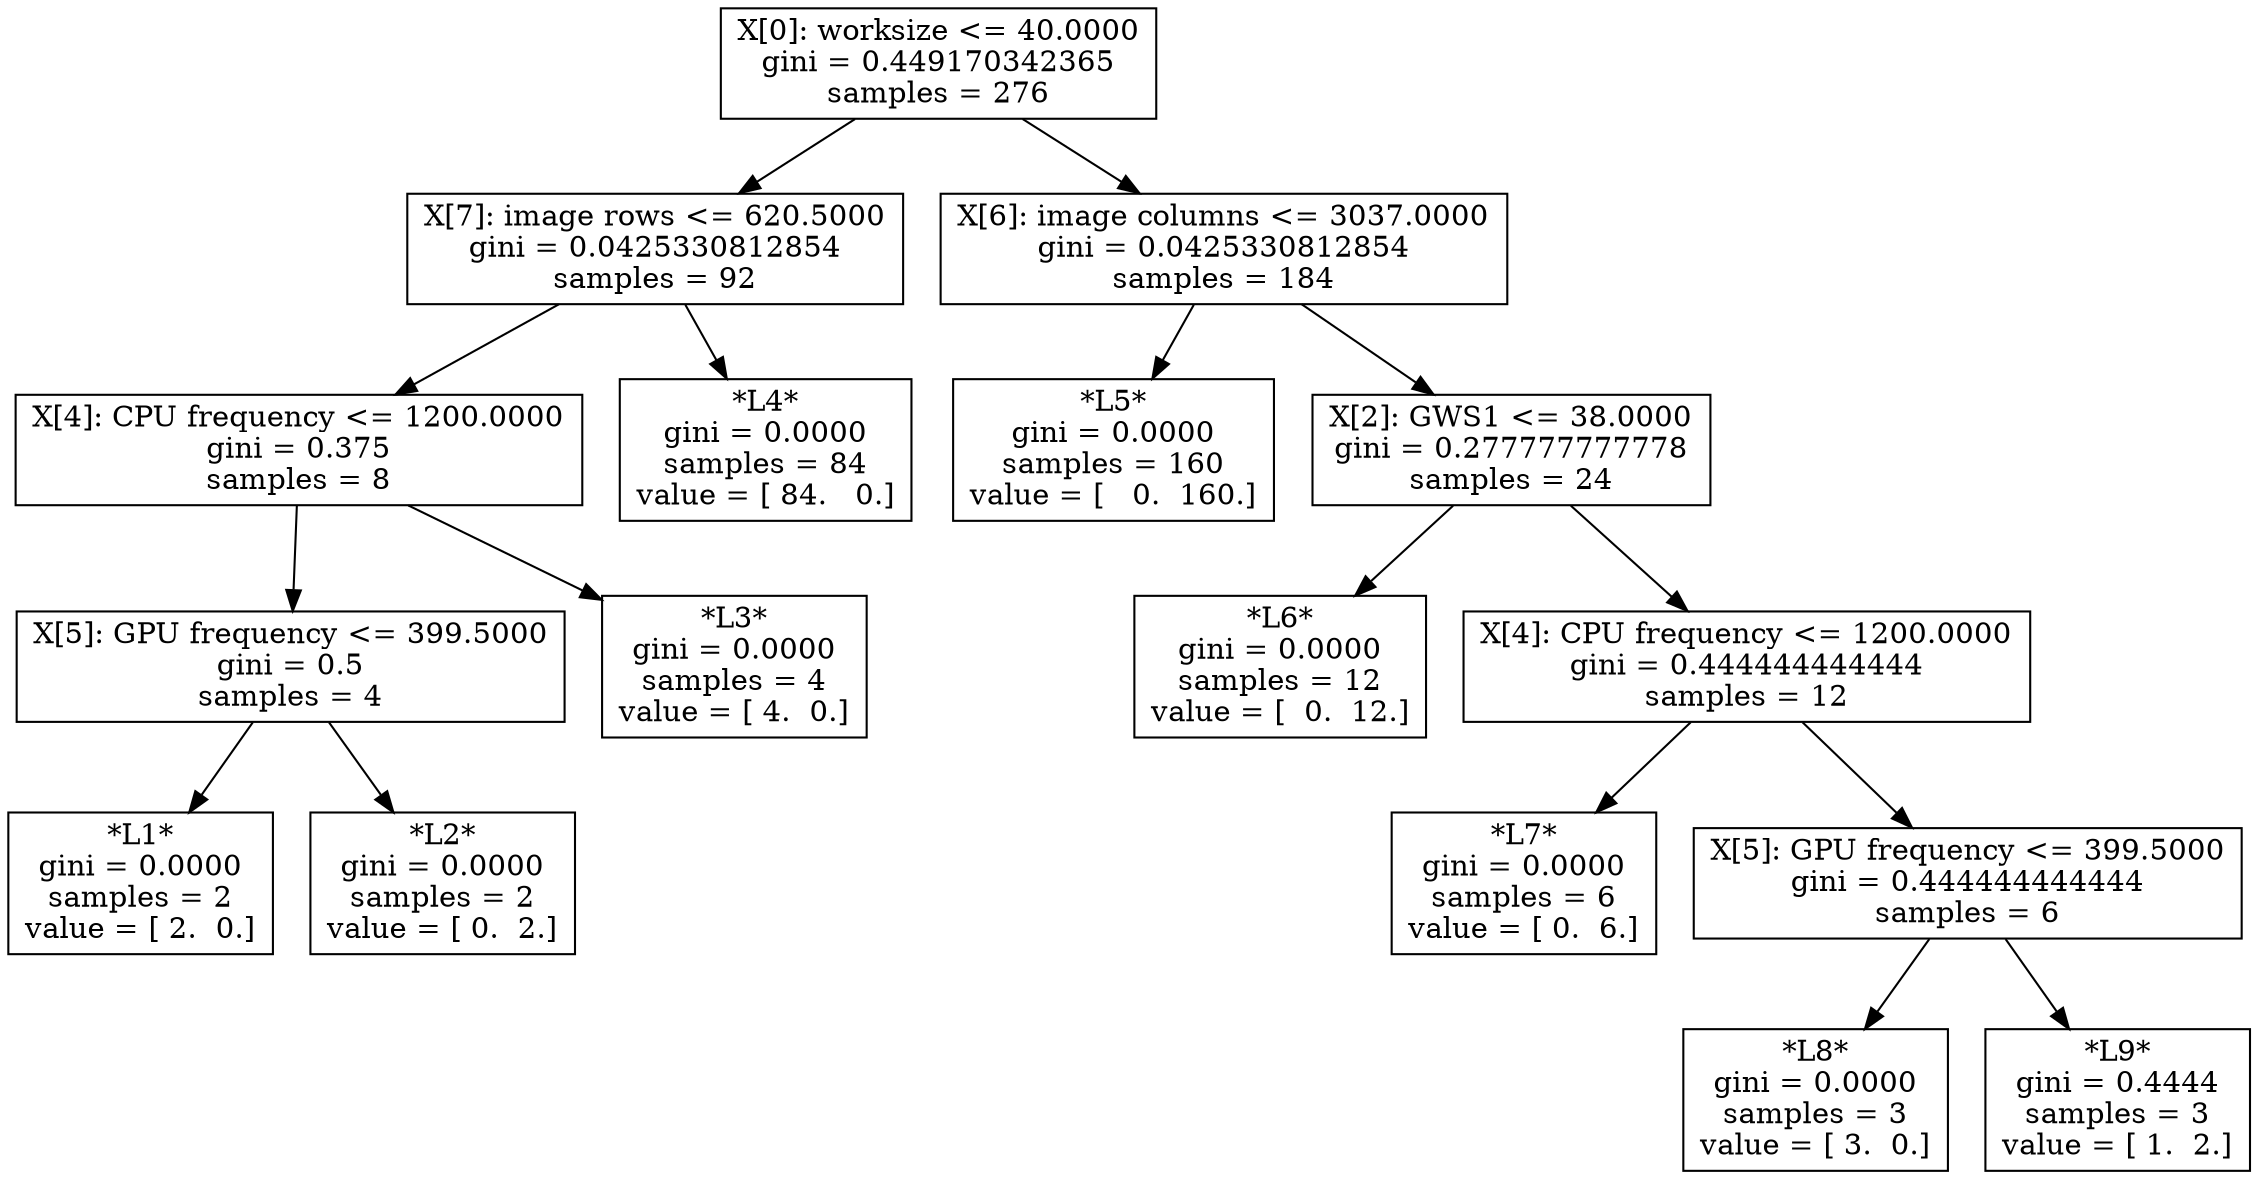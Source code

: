 digraph Tree {
0 [label="X[0]: worksize <= 40.0000\ngini = 0.449170342365\nsamples = 276", shape="box"] ;
1 [label="X[7]: image rows <= 620.5000\ngini = 0.0425330812854\nsamples = 92", shape="box"] ;
0 -> 1 ;
2 [label="X[4]: CPU frequency <= 1200.0000\ngini = 0.375\nsamples = 8", shape="box"] ;
1 -> 2 ;
3 [label="X[5]: GPU frequency <= 399.5000\ngini = 0.5\nsamples = 4", shape="box"] ;
2 -> 3 ;
4 [label="*L1*\ngini = 0.0000\nsamples = 2\nvalue = [ 2.  0.]", shape="box"] ;
3 -> 4 ;
5 [label="*L2*\ngini = 0.0000\nsamples = 2\nvalue = [ 0.  2.]", shape="box"] ;
3 -> 5 ;
6 [label="*L3*\ngini = 0.0000\nsamples = 4\nvalue = [ 4.  0.]", shape="box"] ;
2 -> 6 ;
7 [label="*L4*\ngini = 0.0000\nsamples = 84\nvalue = [ 84.   0.]", shape="box"] ;
1 -> 7 ;
8 [label="X[6]: image columns <= 3037.0000\ngini = 0.0425330812854\nsamples = 184", shape="box"] ;
0 -> 8 ;
9 [label="*L5*\ngini = 0.0000\nsamples = 160\nvalue = [   0.  160.]", shape="box"] ;
8 -> 9 ;
10 [label="X[2]: GWS1 <= 38.0000\ngini = 0.277777777778\nsamples = 24", shape="box"] ;
8 -> 10 ;
11 [label="*L6*\ngini = 0.0000\nsamples = 12\nvalue = [  0.  12.]", shape="box"] ;
10 -> 11 ;
12 [label="X[4]: CPU frequency <= 1200.0000\ngini = 0.444444444444\nsamples = 12", shape="box"] ;
10 -> 12 ;
13 [label="*L7*\ngini = 0.0000\nsamples = 6\nvalue = [ 0.  6.]", shape="box"] ;
12 -> 13 ;
14 [label="X[5]: GPU frequency <= 399.5000\ngini = 0.444444444444\nsamples = 6", shape="box"] ;
12 -> 14 ;
15 [label="*L8*\ngini = 0.0000\nsamples = 3\nvalue = [ 3.  0.]", shape="box"] ;
14 -> 15 ;
16 [label="*L9*\ngini = 0.4444\nsamples = 3\nvalue = [ 1.  2.]", shape="box"] ;
14 -> 16 ;
}
